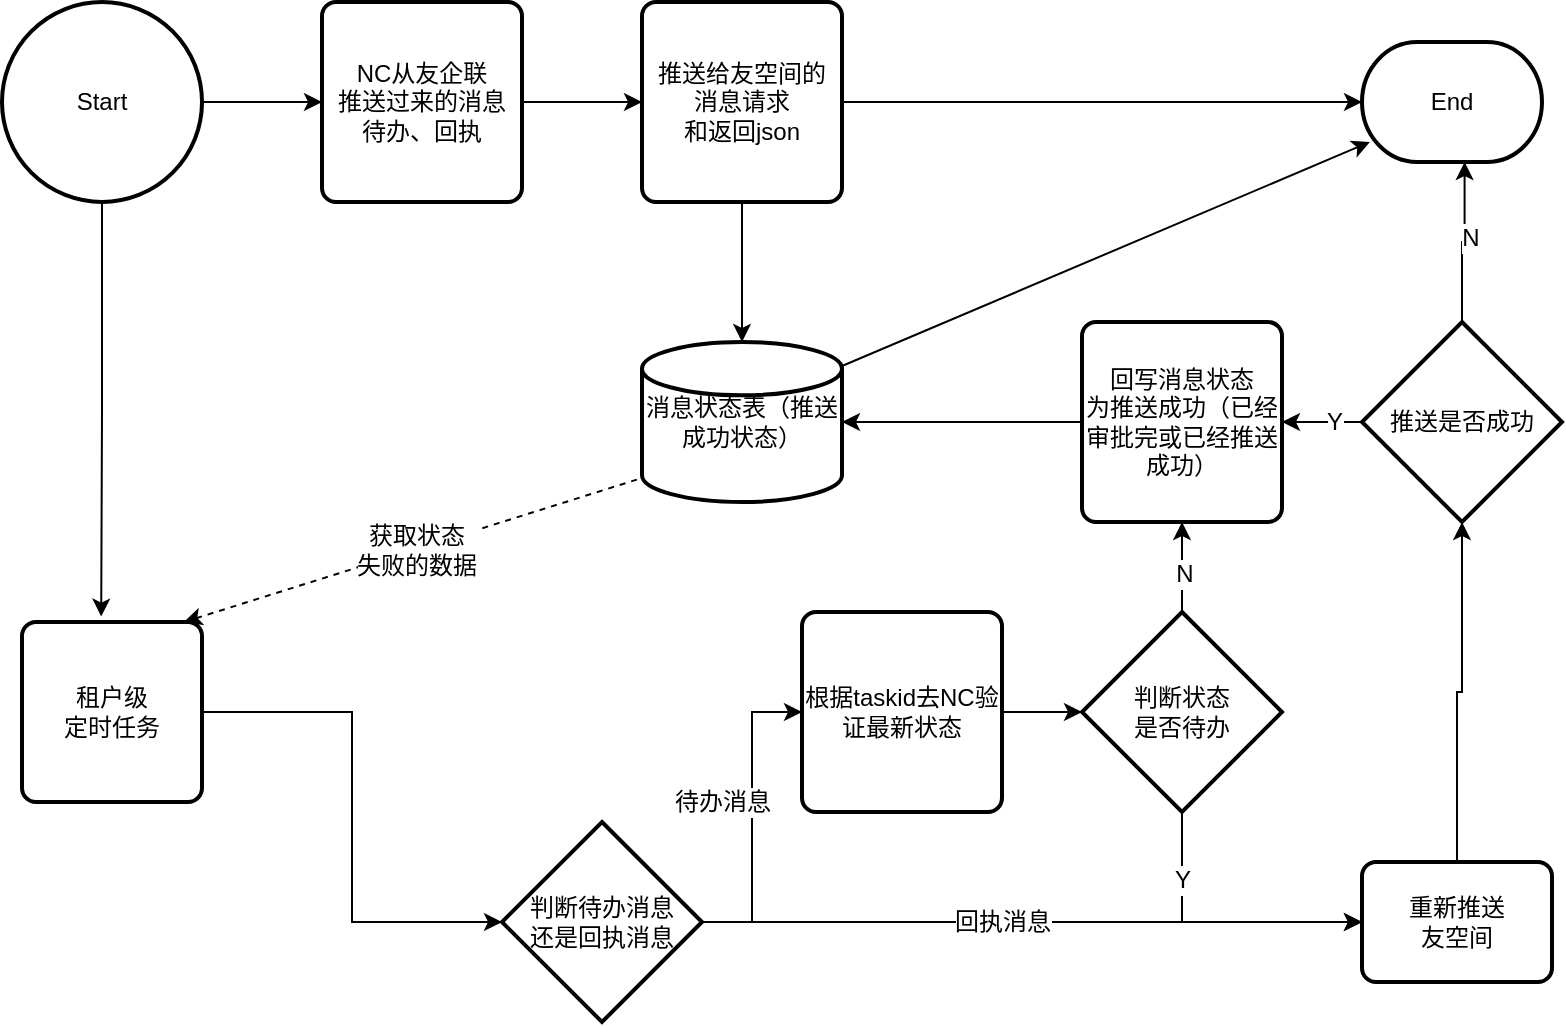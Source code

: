 <mxfile version="10.9.4" type="github"><diagram id="EtR2XTqhTXiFgBfZ-C_x" name="第 1 页"><mxGraphModel dx="899" dy="521" grid="1" gridSize="10" guides="1" tooltips="1" connect="1" arrows="1" fold="1" page="1" pageScale="1" pageWidth="827" pageHeight="1169" math="0" shadow="0"><root><mxCell id="0"/><mxCell id="1" parent="0"/><mxCell id="PSyQJqWRO-X3fLwDZ-LL-7" value="" style="edgeStyle=orthogonalEdgeStyle;rounded=0;orthogonalLoop=1;jettySize=auto;html=1;" edge="1" parent="1" source="PSyQJqWRO-X3fLwDZ-LL-1" target="PSyQJqWRO-X3fLwDZ-LL-3"><mxGeometry relative="1" as="geometry"/></mxCell><mxCell id="PSyQJqWRO-X3fLwDZ-LL-13" value="" style="edgeStyle=orthogonalEdgeStyle;rounded=0;orthogonalLoop=1;jettySize=auto;html=1;entryX=0.44;entryY=-0.03;entryDx=0;entryDy=0;entryPerimeter=0;" edge="1" parent="1" source="PSyQJqWRO-X3fLwDZ-LL-1" target="PSyQJqWRO-X3fLwDZ-LL-11"><mxGeometry relative="1" as="geometry"><mxPoint x="80" y="520" as="targetPoint"/></mxGeometry></mxCell><mxCell id="PSyQJqWRO-X3fLwDZ-LL-1" value="Start" style="strokeWidth=2;html=1;shape=mxgraph.flowchart.start_2;whiteSpace=wrap;" vertex="1" parent="1"><mxGeometry x="30" y="340" width="100" height="100" as="geometry"/></mxCell><mxCell id="PSyQJqWRO-X3fLwDZ-LL-2" value="End" style="strokeWidth=2;html=1;shape=mxgraph.flowchart.terminator;whiteSpace=wrap;" vertex="1" parent="1"><mxGeometry x="710" y="360" width="90" height="60" as="geometry"/></mxCell><mxCell id="PSyQJqWRO-X3fLwDZ-LL-8" value="" style="edgeStyle=orthogonalEdgeStyle;rounded=0;orthogonalLoop=1;jettySize=auto;html=1;" edge="1" parent="1" source="PSyQJqWRO-X3fLwDZ-LL-3" target="PSyQJqWRO-X3fLwDZ-LL-4"><mxGeometry relative="1" as="geometry"/></mxCell><mxCell id="PSyQJqWRO-X3fLwDZ-LL-3" value="NC从友企联&lt;br&gt;推送过来的消息&lt;br&gt;待办、回执" style="rounded=1;whiteSpace=wrap;html=1;absoluteArcSize=1;arcSize=14;strokeWidth=2;" vertex="1" parent="1"><mxGeometry x="190" y="340" width="100" height="100" as="geometry"/></mxCell><mxCell id="PSyQJqWRO-X3fLwDZ-LL-6" value="" style="edgeStyle=orthogonalEdgeStyle;rounded=0;orthogonalLoop=1;jettySize=auto;html=1;" edge="1" parent="1" source="PSyQJqWRO-X3fLwDZ-LL-4" target="PSyQJqWRO-X3fLwDZ-LL-5"><mxGeometry relative="1" as="geometry"/></mxCell><mxCell id="PSyQJqWRO-X3fLwDZ-LL-10" value="" style="edgeStyle=orthogonalEdgeStyle;rounded=0;orthogonalLoop=1;jettySize=auto;html=1;entryX=0;entryY=0.5;entryDx=0;entryDy=0;entryPerimeter=0;" edge="1" parent="1" source="PSyQJqWRO-X3fLwDZ-LL-4" target="PSyQJqWRO-X3fLwDZ-LL-2"><mxGeometry relative="1" as="geometry"><mxPoint x="510" y="390" as="targetPoint"/></mxGeometry></mxCell><mxCell id="PSyQJqWRO-X3fLwDZ-LL-4" value="推送给友空间的&lt;br&gt;消息请求&lt;br&gt;和返回json" style="rounded=1;whiteSpace=wrap;html=1;absoluteArcSize=1;arcSize=14;strokeWidth=2;" vertex="1" parent="1"><mxGeometry x="350" y="340" width="100" height="100" as="geometry"/></mxCell><mxCell id="PSyQJqWRO-X3fLwDZ-LL-5" value="消息状态表（推送成功状态）" style="strokeWidth=2;html=1;shape=mxgraph.flowchart.database;whiteSpace=wrap;" vertex="1" parent="1"><mxGeometry x="350" y="510" width="100" height="80" as="geometry"/></mxCell><mxCell id="PSyQJqWRO-X3fLwDZ-LL-24" value="" style="edgeStyle=orthogonalEdgeStyle;rounded=0;orthogonalLoop=1;jettySize=auto;html=1;startArrow=none;startFill=0;entryX=0;entryY=0.5;entryDx=0;entryDy=0;entryPerimeter=0;" edge="1" parent="1" source="PSyQJqWRO-X3fLwDZ-LL-11" target="PSyQJqWRO-X3fLwDZ-LL-22"><mxGeometry relative="1" as="geometry"><mxPoint x="240" y="790" as="targetPoint"/></mxGeometry></mxCell><mxCell id="PSyQJqWRO-X3fLwDZ-LL-11" value="租户级&lt;br&gt;定时任务" style="rounded=1;whiteSpace=wrap;html=1;absoluteArcSize=1;arcSize=14;strokeWidth=2;" vertex="1" parent="1"><mxGeometry x="40" y="650" width="90" height="90" as="geometry"/></mxCell><mxCell id="PSyQJqWRO-X3fLwDZ-LL-21" value="" style="edgeStyle=orthogonalEdgeStyle;rounded=0;orthogonalLoop=1;jettySize=auto;html=1;startArrow=none;startFill=0;" edge="1" parent="1" source="PSyQJqWRO-X3fLwDZ-LL-14" target="PSyQJqWRO-X3fLwDZ-LL-20"><mxGeometry relative="1" as="geometry"/></mxCell><mxCell id="PSyQJqWRO-X3fLwDZ-LL-14" value="根据taskid去NC验证最新状态" style="rounded=1;whiteSpace=wrap;html=1;absoluteArcSize=1;arcSize=14;strokeWidth=2;" vertex="1" parent="1"><mxGeometry x="430" y="645" width="100" height="100" as="geometry"/></mxCell><mxCell id="PSyQJqWRO-X3fLwDZ-LL-15" value="" style="endArrow=none;dashed=1;html=1;exitX=0.9;exitY=0;exitDx=0;exitDy=0;exitPerimeter=0;entryX=0;entryY=0.85;entryDx=0;entryDy=0;entryPerimeter=0;startArrow=classic;startFill=1;" edge="1" parent="1" source="PSyQJqWRO-X3fLwDZ-LL-11" target="PSyQJqWRO-X3fLwDZ-LL-5"><mxGeometry width="50" height="50" relative="1" as="geometry"><mxPoint x="300" y="620" as="sourcePoint"/><mxPoint x="350" y="570" as="targetPoint"/></mxGeometry></mxCell><mxCell id="PSyQJqWRO-X3fLwDZ-LL-16" value="获取状态&lt;br&gt;失败的数据" style="text;html=1;resizable=0;points=[];align=center;verticalAlign=middle;labelBackgroundColor=#ffffff;" vertex="1" connectable="0" parent="PSyQJqWRO-X3fLwDZ-LL-15"><mxGeometry x="0.007" relative="1" as="geometry"><mxPoint as="offset"/></mxGeometry></mxCell><mxCell id="PSyQJqWRO-X3fLwDZ-LL-42" value="" style="edgeStyle=orthogonalEdgeStyle;rounded=0;orthogonalLoop=1;jettySize=auto;html=1;startArrow=none;startFill=0;exitX=0.5;exitY=0;exitDx=0;exitDy=0;exitPerimeter=0;" edge="1" parent="1" source="PSyQJqWRO-X3fLwDZ-LL-20" target="PSyQJqWRO-X3fLwDZ-LL-41"><mxGeometry relative="1" as="geometry"><Array as="points"><mxPoint x="620" y="800"/></Array></mxGeometry></mxCell><mxCell id="PSyQJqWRO-X3fLwDZ-LL-44" value="Y" style="text;html=1;resizable=0;points=[];align=center;verticalAlign=middle;labelBackgroundColor=#ffffff;" vertex="1" connectable="0" parent="PSyQJqWRO-X3fLwDZ-LL-42"><mxGeometry x="-0.113" y="-4" relative="1" as="geometry"><mxPoint x="4" y="25" as="offset"/></mxGeometry></mxCell><mxCell id="PSyQJqWRO-X3fLwDZ-LL-58" value="" style="edgeStyle=orthogonalEdgeStyle;rounded=0;orthogonalLoop=1;jettySize=auto;html=1;startArrow=none;startFill=0;" edge="1" parent="1" source="PSyQJqWRO-X3fLwDZ-LL-20" target="PSyQJqWRO-X3fLwDZ-LL-34"><mxGeometry relative="1" as="geometry"/></mxCell><mxCell id="PSyQJqWRO-X3fLwDZ-LL-59" value="N" style="text;html=1;resizable=0;points=[];align=center;verticalAlign=middle;labelBackgroundColor=#ffffff;" vertex="1" connectable="0" parent="PSyQJqWRO-X3fLwDZ-LL-58"><mxGeometry x="-0.156" y="-1" relative="1" as="geometry"><mxPoint as="offset"/></mxGeometry></mxCell><mxCell id="PSyQJqWRO-X3fLwDZ-LL-20" value="判断状态&lt;br&gt;是否待办" style="strokeWidth=2;html=1;shape=mxgraph.flowchart.decision;whiteSpace=wrap;" vertex="1" parent="1"><mxGeometry x="570" y="645" width="100" height="100" as="geometry"/></mxCell><mxCell id="PSyQJqWRO-X3fLwDZ-LL-26" value="" style="edgeStyle=orthogonalEdgeStyle;rounded=0;orthogonalLoop=1;jettySize=auto;html=1;startArrow=none;startFill=0;entryX=0;entryY=0.5;entryDx=0;entryDy=0;" edge="1" parent="1" source="PSyQJqWRO-X3fLwDZ-LL-22" target="PSyQJqWRO-X3fLwDZ-LL-14"><mxGeometry relative="1" as="geometry"><mxPoint x="460" y="800" as="targetPoint"/></mxGeometry></mxCell><mxCell id="PSyQJqWRO-X3fLwDZ-LL-27" value="待办消息" style="text;html=1;resizable=0;points=[];align=center;verticalAlign=middle;labelBackgroundColor=#ffffff;" vertex="1" connectable="0" parent="PSyQJqWRO-X3fLwDZ-LL-26"><mxGeometry x="-0.42" y="-2" relative="1" as="geometry"><mxPoint x="-17" y="-40" as="offset"/></mxGeometry></mxCell><mxCell id="PSyQJqWRO-X3fLwDZ-LL-56" value="" style="edgeStyle=orthogonalEdgeStyle;rounded=0;orthogonalLoop=1;jettySize=auto;html=1;startArrow=none;startFill=0;entryX=0;entryY=0.5;entryDx=0;entryDy=0;" edge="1" parent="1" source="PSyQJqWRO-X3fLwDZ-LL-22" target="PSyQJqWRO-X3fLwDZ-LL-41"><mxGeometry relative="1" as="geometry"><mxPoint x="330" y="670" as="targetPoint"/><Array as="points"><mxPoint x="540" y="800"/><mxPoint x="540" y="800"/></Array></mxGeometry></mxCell><mxCell id="PSyQJqWRO-X3fLwDZ-LL-57" value="回执消息" style="text;html=1;resizable=0;points=[];align=center;verticalAlign=middle;labelBackgroundColor=#ffffff;" vertex="1" connectable="0" parent="PSyQJqWRO-X3fLwDZ-LL-56"><mxGeometry x="-0.781" relative="1" as="geometry"><mxPoint x="114" as="offset"/></mxGeometry></mxCell><mxCell id="PSyQJqWRO-X3fLwDZ-LL-22" value="判断待办消息&lt;br&gt;还是回执消息" style="strokeWidth=2;html=1;shape=mxgraph.flowchart.decision;whiteSpace=wrap;" vertex="1" parent="1"><mxGeometry x="280" y="750" width="100" height="100" as="geometry"/></mxCell><mxCell id="PSyQJqWRO-X3fLwDZ-LL-54" value="" style="edgeStyle=orthogonalEdgeStyle;rounded=0;orthogonalLoop=1;jettySize=auto;html=1;startArrow=none;startFill=0;entryX=1;entryY=0.5;entryDx=0;entryDy=0;entryPerimeter=0;" edge="1" parent="1" source="PSyQJqWRO-X3fLwDZ-LL-34" target="PSyQJqWRO-X3fLwDZ-LL-5"><mxGeometry relative="1" as="geometry"><mxPoint x="460" y="550" as="targetPoint"/></mxGeometry></mxCell><mxCell id="PSyQJqWRO-X3fLwDZ-LL-34" value="回写消息状态&lt;br&gt;为推送成功（已经审批完或已经推送成功）" style="rounded=1;whiteSpace=wrap;html=1;absoluteArcSize=1;arcSize=14;strokeWidth=2;" vertex="1" parent="1"><mxGeometry x="570" y="500" width="100" height="100" as="geometry"/></mxCell><mxCell id="PSyQJqWRO-X3fLwDZ-LL-45" value="" style="edgeStyle=orthogonalEdgeStyle;rounded=0;orthogonalLoop=1;jettySize=auto;html=1;startArrow=none;startFill=0;entryX=0.5;entryY=1;entryDx=0;entryDy=0;entryPerimeter=0;" edge="1" parent="1" source="PSyQJqWRO-X3fLwDZ-LL-41" target="PSyQJqWRO-X3fLwDZ-LL-43"><mxGeometry relative="1" as="geometry"/></mxCell><mxCell id="PSyQJqWRO-X3fLwDZ-LL-41" value="重新推送&lt;br&gt;友空间" style="rounded=1;whiteSpace=wrap;html=1;absoluteArcSize=1;arcSize=14;strokeWidth=2;" vertex="1" parent="1"><mxGeometry x="710" y="770" width="95" height="60" as="geometry"/></mxCell><mxCell id="PSyQJqWRO-X3fLwDZ-LL-50" value="" style="edgeStyle=orthogonalEdgeStyle;rounded=0;orthogonalLoop=1;jettySize=auto;html=1;startArrow=none;startFill=0;entryX=0.57;entryY=1;entryDx=0;entryDy=0;entryPerimeter=0;" edge="1" parent="1" source="PSyQJqWRO-X3fLwDZ-LL-43" target="PSyQJqWRO-X3fLwDZ-LL-2"><mxGeometry relative="1" as="geometry"><mxPoint x="750" y="550" as="targetPoint"/></mxGeometry></mxCell><mxCell id="PSyQJqWRO-X3fLwDZ-LL-51" value="N" style="text;html=1;resizable=0;points=[];align=center;verticalAlign=middle;labelBackgroundColor=#ffffff;" vertex="1" connectable="0" parent="PSyQJqWRO-X3fLwDZ-LL-50"><mxGeometry x="0.069" y="-2" relative="1" as="geometry"><mxPoint as="offset"/></mxGeometry></mxCell><mxCell id="PSyQJqWRO-X3fLwDZ-LL-52" value="" style="edgeStyle=orthogonalEdgeStyle;rounded=0;orthogonalLoop=1;jettySize=auto;html=1;startArrow=none;startFill=0;" edge="1" parent="1" source="PSyQJqWRO-X3fLwDZ-LL-43" target="PSyQJqWRO-X3fLwDZ-LL-34"><mxGeometry relative="1" as="geometry"/></mxCell><mxCell id="PSyQJqWRO-X3fLwDZ-LL-60" value="Y" style="text;html=1;resizable=0;points=[];align=center;verticalAlign=middle;labelBackgroundColor=#ffffff;" vertex="1" connectable="0" parent="PSyQJqWRO-X3fLwDZ-LL-52"><mxGeometry x="-0.3" relative="1" as="geometry"><mxPoint as="offset"/></mxGeometry></mxCell><mxCell id="PSyQJqWRO-X3fLwDZ-LL-43" value="推送是否成功" style="strokeWidth=2;html=1;shape=mxgraph.flowchart.decision;whiteSpace=wrap;" vertex="1" parent="1"><mxGeometry x="710" y="500" width="100" height="100" as="geometry"/></mxCell><mxCell id="PSyQJqWRO-X3fLwDZ-LL-61" value="" style="endArrow=classic;html=1;entryX=0.044;entryY=0.833;entryDx=0;entryDy=0;entryPerimeter=0;exitX=1;exitY=0.15;exitDx=0;exitDy=0;exitPerimeter=0;" edge="1" parent="1" source="PSyQJqWRO-X3fLwDZ-LL-5" target="PSyQJqWRO-X3fLwDZ-LL-2"><mxGeometry width="50" height="50" relative="1" as="geometry"><mxPoint x="500" y="510" as="sourcePoint"/><mxPoint x="550" y="460" as="targetPoint"/></mxGeometry></mxCell></root></mxGraphModel></diagram></mxfile>